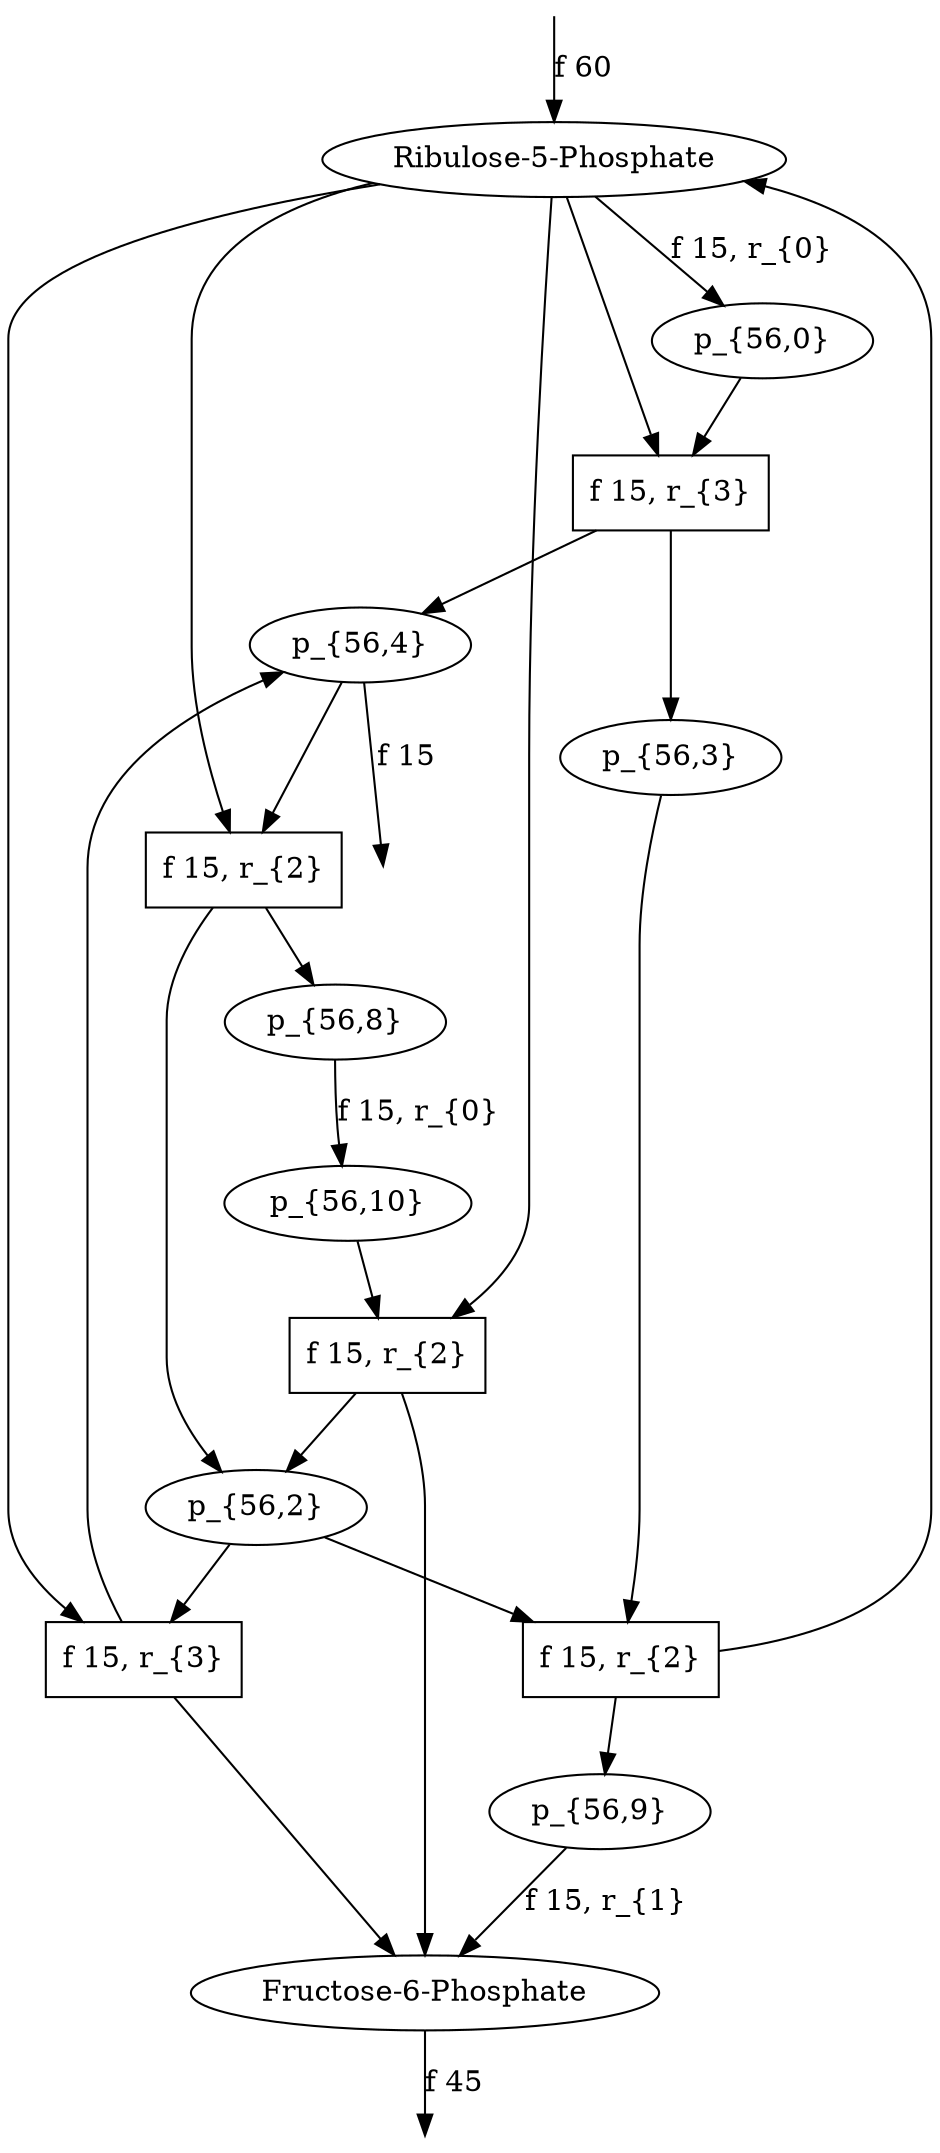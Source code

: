 digraph g {
// id = 0, graphName = Ribulose-5-Phosphate
"0-0" [ shape=ellipse label="Ribulose-5-Phosphate" image="out/004_g_0_11311100.svg" ];
// id = 1, graphName = H2O
// id = 2, graphName = p_{56,0}
"2-0" [ shape=ellipse label="p_{56,0}" image="out/078_g_3357_11311100.svg" ];
// id = 5, graphName = p_{56,1}
// id = 6, graphName = p_{56,2}
"6-0" [ shape=ellipse label="p_{56,2}" image="out/080_g_3361_11311100.svg" ];
// id = 8, graphName = p_{56,3}
"8-0" [ shape=ellipse label="p_{56,3}" image="out/082_g_3364_11311100.svg" ];
// id = 9, graphName = p_{56,4}
"9-0" [ shape=ellipse label="p_{56,4}" image="out/084_g_3365_11311100.svg" ];
// id = 11, graphName = p_{56,5}
// id = 13, graphName = p_{56,6}
// id = 15, graphName = p_{56,7}
// id = 18, graphName = p_{56,8}
"18-0" [ shape=ellipse label="p_{56,8}" image="out/086_g_3377_11311100.svg" ];
// id = 21, graphName = p_{56,9}
"21-0" [ shape=ellipse label="p_{56,9}" image="out/088_g_3382_11311100.svg" ];
// id = 27, graphName = Fructose-6-Phosphate
"27-0" [ shape=ellipse label="Fructose-6-Phosphate" image="out/014_g_2_11311100.svg" ];
// id = 28, graphName = p_{56,10}
"28-0" [ shape=ellipse label="p_{56,10}" image="out/090_g_3398_11311100.svg" ];
// id = 37, graphName = p_{56,11}
// id = 39, graphName = p_{56,12}
// id = 71, graphName = p_{56,13}
// id = 73, graphName = p_{56,14}
// id = 75, graphName = p_{56,15}
// id = 77, graphName = p_{56,16}
// id = 79, graphName = p_{56,17}
// id = 81, graphName = p_{56,18}
// id = 83, graphName = p_{56,19}
// id = 10{ 'Ribulose-5-Phosphate' 'p_{56,0}' }, 'Transaldolase', { 'p_{56,3}' 'p_{56,4}' }
"10-0" [ shape=box label="f 15, r_{3}" ];
// id = 22{ 'p_{56,2}' 'p_{56,3}' }, 'Transketolase', { 'Ribulose-5-Phosphate' 'p_{56,9}' }
"22-0" [ shape=box label="f 15, r_{2}" ];
// id = 26{ 'Ribulose-5-Phosphate' 'p_{56,4}' }, 'Transketolase', { 'p_{56,2}' 'p_{56,8}' }
"26-0" [ shape=box label="f 15, r_{2}" ];
// id = 33{ 'Ribulose-5-Phosphate' 'p_{56,2}' }, 'Transaldolase', { 'Fructose-6-Phosphate' 'p_{56,4}' }
"33-0" [ shape=box label="f 15, r_{3}" ];
// id = 60{ 'Ribulose-5-Phosphate' 'p_{56,10}' }, 'Transketolase', { 'Fructose-6-Phosphate' 'p_{56,2}' }
"60-0" [ shape=box label="f 15, r_{2}" ];
// id = 3{ 'Ribulose-5-Phosphate' }, 'Aldose-Ketose <-', { 'p_{56,0}' }
"0-0" -> "2-0" [ label="f 15, r_{0}" ];
// id = 4{ 'p_{56,0}' }, 'Aldose-Ketose ->', { 'Ribulose-5-Phosphate' }
// id = 7{ 'Ribulose-5-Phosphate' 'p_{56,0}' }, 'Transketolase', { 'p_{56,1}' 'p_{56,2}' }
// id = 10{ 'Ribulose-5-Phosphate' 'p_{56,0}' }, 'Transaldolase', { 'p_{56,3}' 'p_{56,4}' }
"0-0" -> "10-0" [ ];
"2-0" -> "10-0" [ ];
"10-0" -> "8-0" [ ];
"10-0" -> "9-0" [ ];
// id = 12{ 'p_{56,1}' }, 'Aldose-Ketose <-', { 'p_{56,5}' }
// id = 14{ 'p_{56,3}' }, 'Aldose-Ketose <-', { 'p_{56,6}' }
// id = 16{ 'p_{56,2}' }, 'Aldose-Ketose ->', { 'p_{56,7}' }
// id = 17{ 'p_{56,1}' 'p_{56,2}' }, 'Transketolase', { 'Ribulose-5-Phosphate' 'p_{56,0}' }
// id = 19{ 'p_{56,1}' 'p_{56,4}' }, 'Transketolase', { 'p_{56,0}' 'p_{56,8}' }
// id = 20{ 'p_{56,0}' 'p_{56,1}' }, 'Transketolase', { 'p_{56,0}' 'p_{56,1}' }
// id = 22{ 'p_{56,2}' 'p_{56,3}' }, 'Transketolase', { 'Ribulose-5-Phosphate' 'p_{56,9}' }
"6-0" -> "22-0" [ ];
"8-0" -> "22-0" [ ];
"22-0" -> "0-0" [ ];
"22-0" -> "21-0" [ ];
// id = 23{ 'Ribulose-5-Phosphate' 'p_{56,2}' }, 'Transketolase', { 'Ribulose-5-Phosphate' 'p_{56,2}' }
// id = 24{ 'p_{56,3}' 'p_{56,4}' }, 'Transketolase', { 'p_{56,8}' 'p_{56,9}' }
// id = 25{ 'p_{56,0}' 'p_{56,3}' }, 'Transketolase', { 'p_{56,1}' 'p_{56,9}' }
// id = 26{ 'Ribulose-5-Phosphate' 'p_{56,4}' }, 'Transketolase', { 'p_{56,2}' 'p_{56,8}' }
"0-0" -> "26-0" [ ];
"9-0" -> "26-0" [ ];
"26-0" -> "6-0" [ ];
"26-0" -> "18-0" [ ];
// id = 29{ 'p_{56,1}' 'p_{56,2}' }, 'Transaldolase', { 'Fructose-6-Phosphate' 'p_{56,10}' }
// id = 30{ 'p_{56,1}' 'p_{56,4}' }, 'Transaldolase', { 'Ribulose-5-Phosphate' 'p_{56,10}' }
// id = 31{ 'p_{56,0}' 'p_{56,1}' }, 'Transaldolase', { 'p_{56,3}' 'p_{56,10}' }
// id = 32{ 'p_{56,2}' 'p_{56,3}' }, 'Transaldolase', { 'Fructose-6-Phosphate' 'p_{56,0}' }
// id = 33{ 'Ribulose-5-Phosphate' 'p_{56,2}' }, 'Transaldolase', { 'Fructose-6-Phosphate' 'p_{56,4}' }
"0-0" -> "33-0" [ ];
"6-0" -> "33-0" [ ];
"33-0" -> "9-0" [ ];
"33-0" -> "27-0" [ ];
// id = 34{ 'p_{56,3}' 'p_{56,4}' }, 'Transaldolase', { 'Ribulose-5-Phosphate' 'p_{56,0}' }
// id = 35{ 'p_{56,0}' 'p_{56,3}' }, 'Transaldolase', { 'p_{56,0}' 'p_{56,3}' }
// id = 36{ 'Ribulose-5-Phosphate' 'p_{56,4}' }, 'Transaldolase', { 'Ribulose-5-Phosphate' 'p_{56,4}' }
// id = 38{ 'Ribulose-5-Phosphate' 'p_{56,2}' }, 'Aldolase', { 'p_{56,11}' }
// id = 40{ 'Ribulose-5-Phosphate' 'p_{56,4}' }, 'Aldolase', { 'p_{56,12}' }
// id = 41{ 'p_{56,7}' }, 'Aldose-Ketose <-', { 'p_{56,2}' }
// id = 42{ 'p_{56,8}' }, 'Aldose-Ketose <-', { 'p_{56,10}' }
"18-0" -> "28-0" [ label="f 15, r_{0}" ];
// id = 43{ 'Fructose-6-Phosphate' }, 'Aldose-Ketose <-', { 'p_{56,9}' }
// id = 44{ 'p_{56,5}' }, 'Aldose-Ketose ->', { 'p_{56,1}' }
// id = 45{ 'p_{56,6}' }, 'Aldose-Ketose ->', { 'p_{56,3}' }
// id = 46{ 'p_{56,9}' }, 'Aldose-Ketose ->', { 'Fructose-6-Phosphate' }
"21-0" -> "27-0" [ label="f 15, r_{1}" ];
// id = 47{ 'p_{56,10}' }, 'Aldose-Ketose ->', { 'p_{56,8}' }
// id = 48{ 'p_{56,8}' 'p_{56,9}' }, 'Transketolase', { 'p_{56,3}' 'p_{56,4}' }
// id = 49{ 'p_{56,8}' 'p_{56,10}' }, 'Transketolase', { 'Fructose-6-Phosphate' 'p_{56,4}' }
// id = 50{ 'p_{56,2}' 'p_{56,8}' }, 'Transketolase', { 'Ribulose-5-Phosphate' 'p_{56,4}' }
// id = 51{ 'p_{56,4}' 'p_{56,8}' }, 'Transketolase', { 'p_{56,4}' 'p_{56,8}' }
// id = 52{ 'p_{56,0}' 'p_{56,8}' }, 'Transketolase', { 'p_{56,1}' 'p_{56,4}' }
// id = 53{ 'Fructose-6-Phosphate' 'p_{56,9}' }, 'Transketolase', { 'p_{56,3}' 'p_{56,10}' }
// id = 54{ 'p_{56,3}' 'p_{56,9}' }, 'Transketolase', { 'p_{56,3}' 'p_{56,9}' }
// id = 55{ 'p_{56,1}' 'p_{56,9}' }, 'Transketolase', { 'p_{56,0}' 'p_{56,3}' }
// id = 56{ 'Ribulose-5-Phosphate' 'p_{56,9}' }, 'Transketolase', { 'p_{56,2}' 'p_{56,3}' }
// id = 57{ 'Fructose-6-Phosphate' 'p_{56,10}' }, 'Transketolase', { 'Fructose-6-Phosphate' 'p_{56,10}' }
// id = 58{ 'p_{56,3}' 'p_{56,10}' }, 'Transketolase', { 'Fructose-6-Phosphate' 'p_{56,9}' }
// id = 59{ 'p_{56,1}' 'p_{56,10}' }, 'Transketolase', { 'Fructose-6-Phosphate' 'p_{56,0}' }
// id = 60{ 'Ribulose-5-Phosphate' 'p_{56,10}' }, 'Transketolase', { 'Fructose-6-Phosphate' 'p_{56,2}' }
"0-0" -> "60-0" [ ];
"28-0" -> "60-0" [ ];
"60-0" -> "6-0" [ ];
"60-0" -> "27-0" [ ];
// id = 61{ 'Fructose-6-Phosphate' 'p_{56,2}' }, 'Transketolase', { 'Ribulose-5-Phosphate' 'p_{56,10}' }
// id = 62{ 'Fructose-6-Phosphate' 'p_{56,4}' }, 'Transketolase', { 'p_{56,8}' 'p_{56,10}' }
// id = 63{ 'Fructose-6-Phosphate' 'p_{56,0}' }, 'Transketolase', { 'p_{56,1}' 'p_{56,10}' }
// id = 64{ 'Fructose-6-Phosphate' 'p_{56,10}' }, 'Transaldolase', { 'p_{56,1}' 'p_{56,2}' }
// id = 65{ 'p_{56,3}' 'p_{56,10}' }, 'Transaldolase', { 'p_{56,0}' 'p_{56,1}' }
// id = 66{ 'p_{56,1}' 'p_{56,10}' }, 'Transaldolase', { 'p_{56,1}' 'p_{56,10}' }
// id = 67{ 'Ribulose-5-Phosphate' 'p_{56,10}' }, 'Transaldolase', { 'p_{56,1}' 'p_{56,4}' }
// id = 68{ 'Fructose-6-Phosphate' 'p_{56,2}' }, 'Transaldolase', { 'Fructose-6-Phosphate' 'p_{56,2}' }
// id = 69{ 'Fructose-6-Phosphate' 'p_{56,4}' }, 'Transaldolase', { 'Ribulose-5-Phosphate' 'p_{56,2}' }
// id = 70{ 'Fructose-6-Phosphate' 'p_{56,0}' }, 'Transaldolase', { 'p_{56,2}' 'p_{56,3}' }
// id = 72{ 'p_{56,7}' 'p_{56,10}' }, 'Aldolase', { 'p_{56,13}' }
// id = 74{ 'p_{56,2}' 'p_{56,7}' }, 'Aldolase', { 'p_{56,14}' }
// id = 76{ 'p_{56,4}' 'p_{56,7}' }, 'Aldolase', { 'p_{56,15}' }
// id = 78{ 'p_{56,0}' 'p_{56,7}' }, 'Aldolase', { 'p_{56,16}' }
// id = 80{ 'p_{56,8}' 'p_{56,10}' }, 'Aldolase', { 'p_{56,17}' }
// id = 82{ 'p_{56,2}' 'p_{56,8}' }, 'Aldolase', { 'p_{56,18}' }
// id = 84{ 'p_{56,4}' 'p_{56,8}' }, 'Aldolase', { 'p_{56,19}' }
// id = 85{ 'Fructose-6-Phosphate' 'p_{56,4}' }, 'Aldolase', { 'p_{56,11}' }
// inFlow/outFlow, id = 0-0, graphName = Ribulose-5-Phosphate, inFlow = 60, outFlow = 0
"0-0-IOFlow" [ shape=point style=invis label="" ];
"0-0-IOFlow" -> "0-0" [ label="f 60" ];
// inFlow/outFlow, id = 9-0, graphName = p_{56,4}, inFlow = 0, outFlow = 15
"9-0-IOFlow" [ shape=point style=invis label="" ];
"9-0" -> "9-0-IOFlow" [ label="f 15" ];
// inFlow/outFlow, id = 27-0, graphName = Fructose-6-Phosphate, inFlow = 0, outFlow = 45
"27-0-IOFlow" [ shape=point style=invis label="" ];
"27-0" -> "27-0-IOFlow" [ label="f 45" ];
}
